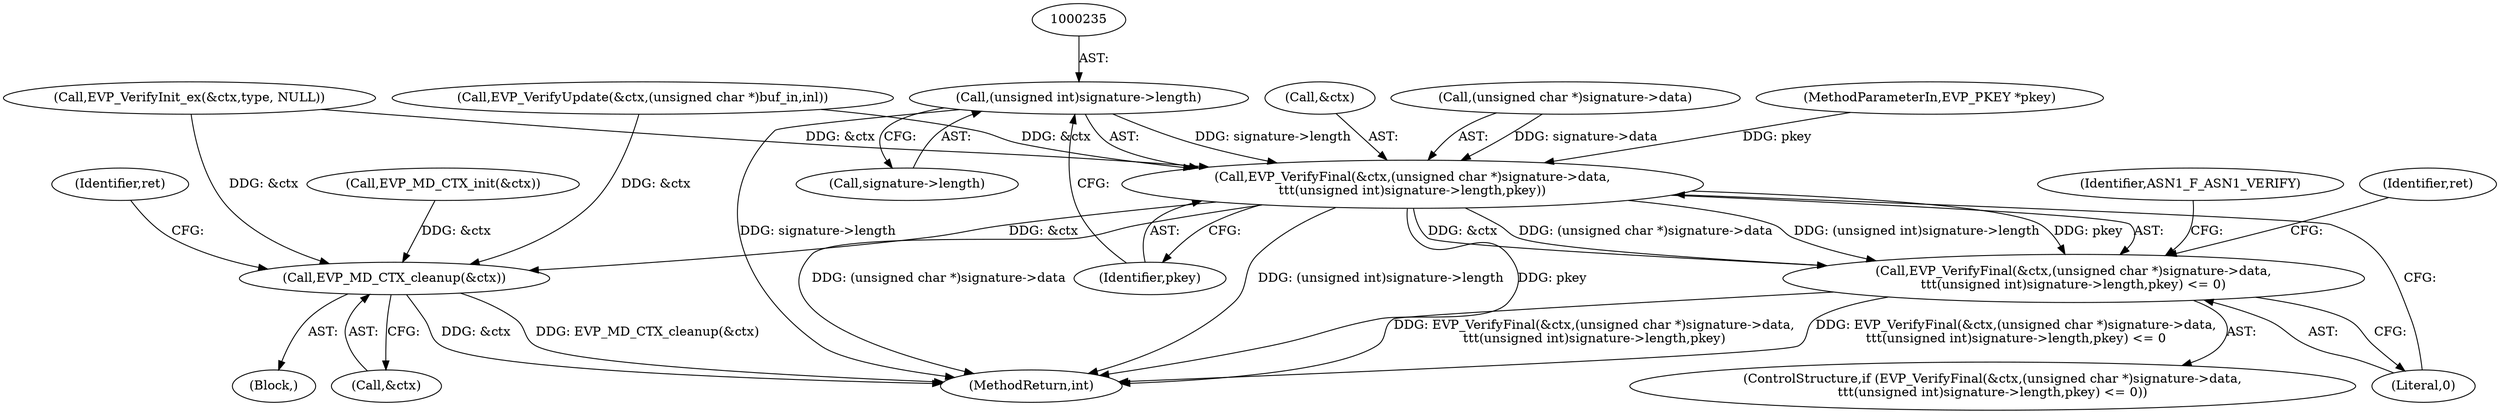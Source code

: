 digraph "0_openssl_684400ce192dac51df3d3e92b61830a6ef90be3e_0@pointer" {
"1000234" [label="(Call,(unsigned int)signature->length)"];
"1000226" [label="(Call,EVP_VerifyFinal(&ctx,(unsigned char *)signature->data,\n\t\t\t(unsigned int)signature->length,pkey))"];
"1000225" [label="(Call,EVP_VerifyFinal(&ctx,(unsigned char *)signature->data,\n\t\t\t(unsigned int)signature->length,pkey) <= 0)"];
"1000253" [label="(Call,EVP_MD_CTX_cleanup(&ctx))"];
"1000225" [label="(Call,EVP_VerifyFinal(&ctx,(unsigned char *)signature->data,\n\t\t\t(unsigned int)signature->length,pkey) <= 0)"];
"1000227" [label="(Call,&ctx)"];
"1000257" [label="(Identifier,ret)"];
"1000239" [label="(Identifier,pkey)"];
"1000229" [label="(Call,(unsigned char *)signature->data)"];
"1000254" [label="(Call,&ctx)"];
"1000258" [label="(MethodReturn,int)"];
"1000253" [label="(Call,EVP_MD_CTX_cleanup(&ctx))"];
"1000234" [label="(Call,(unsigned int)signature->length)"];
"1000193" [label="(Call,EVP_VerifyInit_ex(&ctx,type, NULL))"];
"1000236" [label="(Call,signature->length)"];
"1000198" [label="(Call,EVP_VerifyUpdate(&ctx,(unsigned char *)buf_in,inl))"];
"1000123" [label="(Call,EVP_MD_CTX_init(&ctx))"];
"1000224" [label="(ControlStructure,if (EVP_VerifyFinal(&ctx,(unsigned char *)signature->data,\n\t\t\t(unsigned int)signature->length,pkey) <= 0))"];
"1000250" [label="(Identifier,ret)"];
"1000240" [label="(Literal,0)"];
"1000226" [label="(Call,EVP_VerifyFinal(&ctx,(unsigned char *)signature->data,\n\t\t\t(unsigned int)signature->length,pkey))"];
"1000108" [label="(Block,)"];
"1000243" [label="(Identifier,ASN1_F_ASN1_VERIFY)"];
"1000107" [label="(MethodParameterIn,EVP_PKEY *pkey)"];
"1000234" -> "1000226"  [label="AST: "];
"1000234" -> "1000236"  [label="CFG: "];
"1000235" -> "1000234"  [label="AST: "];
"1000236" -> "1000234"  [label="AST: "];
"1000239" -> "1000234"  [label="CFG: "];
"1000234" -> "1000258"  [label="DDG: signature->length"];
"1000234" -> "1000226"  [label="DDG: signature->length"];
"1000226" -> "1000225"  [label="AST: "];
"1000226" -> "1000239"  [label="CFG: "];
"1000227" -> "1000226"  [label="AST: "];
"1000229" -> "1000226"  [label="AST: "];
"1000239" -> "1000226"  [label="AST: "];
"1000240" -> "1000226"  [label="CFG: "];
"1000226" -> "1000258"  [label="DDG: pkey"];
"1000226" -> "1000258"  [label="DDG: (unsigned char *)signature->data"];
"1000226" -> "1000258"  [label="DDG: (unsigned int)signature->length"];
"1000226" -> "1000225"  [label="DDG: &ctx"];
"1000226" -> "1000225"  [label="DDG: (unsigned char *)signature->data"];
"1000226" -> "1000225"  [label="DDG: (unsigned int)signature->length"];
"1000226" -> "1000225"  [label="DDG: pkey"];
"1000193" -> "1000226"  [label="DDG: &ctx"];
"1000198" -> "1000226"  [label="DDG: &ctx"];
"1000229" -> "1000226"  [label="DDG: signature->data"];
"1000107" -> "1000226"  [label="DDG: pkey"];
"1000226" -> "1000253"  [label="DDG: &ctx"];
"1000225" -> "1000224"  [label="AST: "];
"1000225" -> "1000240"  [label="CFG: "];
"1000240" -> "1000225"  [label="AST: "];
"1000243" -> "1000225"  [label="CFG: "];
"1000250" -> "1000225"  [label="CFG: "];
"1000225" -> "1000258"  [label="DDG: EVP_VerifyFinal(&ctx,(unsigned char *)signature->data,\n\t\t\t(unsigned int)signature->length,pkey) <= 0"];
"1000225" -> "1000258"  [label="DDG: EVP_VerifyFinal(&ctx,(unsigned char *)signature->data,\n\t\t\t(unsigned int)signature->length,pkey)"];
"1000253" -> "1000108"  [label="AST: "];
"1000253" -> "1000254"  [label="CFG: "];
"1000254" -> "1000253"  [label="AST: "];
"1000257" -> "1000253"  [label="CFG: "];
"1000253" -> "1000258"  [label="DDG: EVP_MD_CTX_cleanup(&ctx)"];
"1000253" -> "1000258"  [label="DDG: &ctx"];
"1000198" -> "1000253"  [label="DDG: &ctx"];
"1000123" -> "1000253"  [label="DDG: &ctx"];
"1000193" -> "1000253"  [label="DDG: &ctx"];
}

